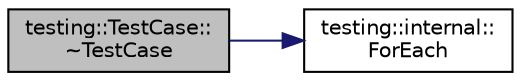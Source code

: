 digraph "testing::TestCase::~TestCase"
{
  edge [fontname="Helvetica",fontsize="10",labelfontname="Helvetica",labelfontsize="10"];
  node [fontname="Helvetica",fontsize="10",shape=record];
  rankdir="LR";
  Node2 [label="testing::TestCase::\l~TestCase",height=0.2,width=0.4,color="black", fillcolor="grey75", style="filled", fontcolor="black"];
  Node2 -> Node3 [color="midnightblue",fontsize="10",style="solid",fontname="Helvetica"];
  Node3 [label="testing::internal::\lForEach",height=0.2,width=0.4,color="black", fillcolor="white", style="filled",URL="$d0/da7/namespacetesting_1_1internal.html#a52f5504ed65d116201ccb8f99a44fd7e"];
}

